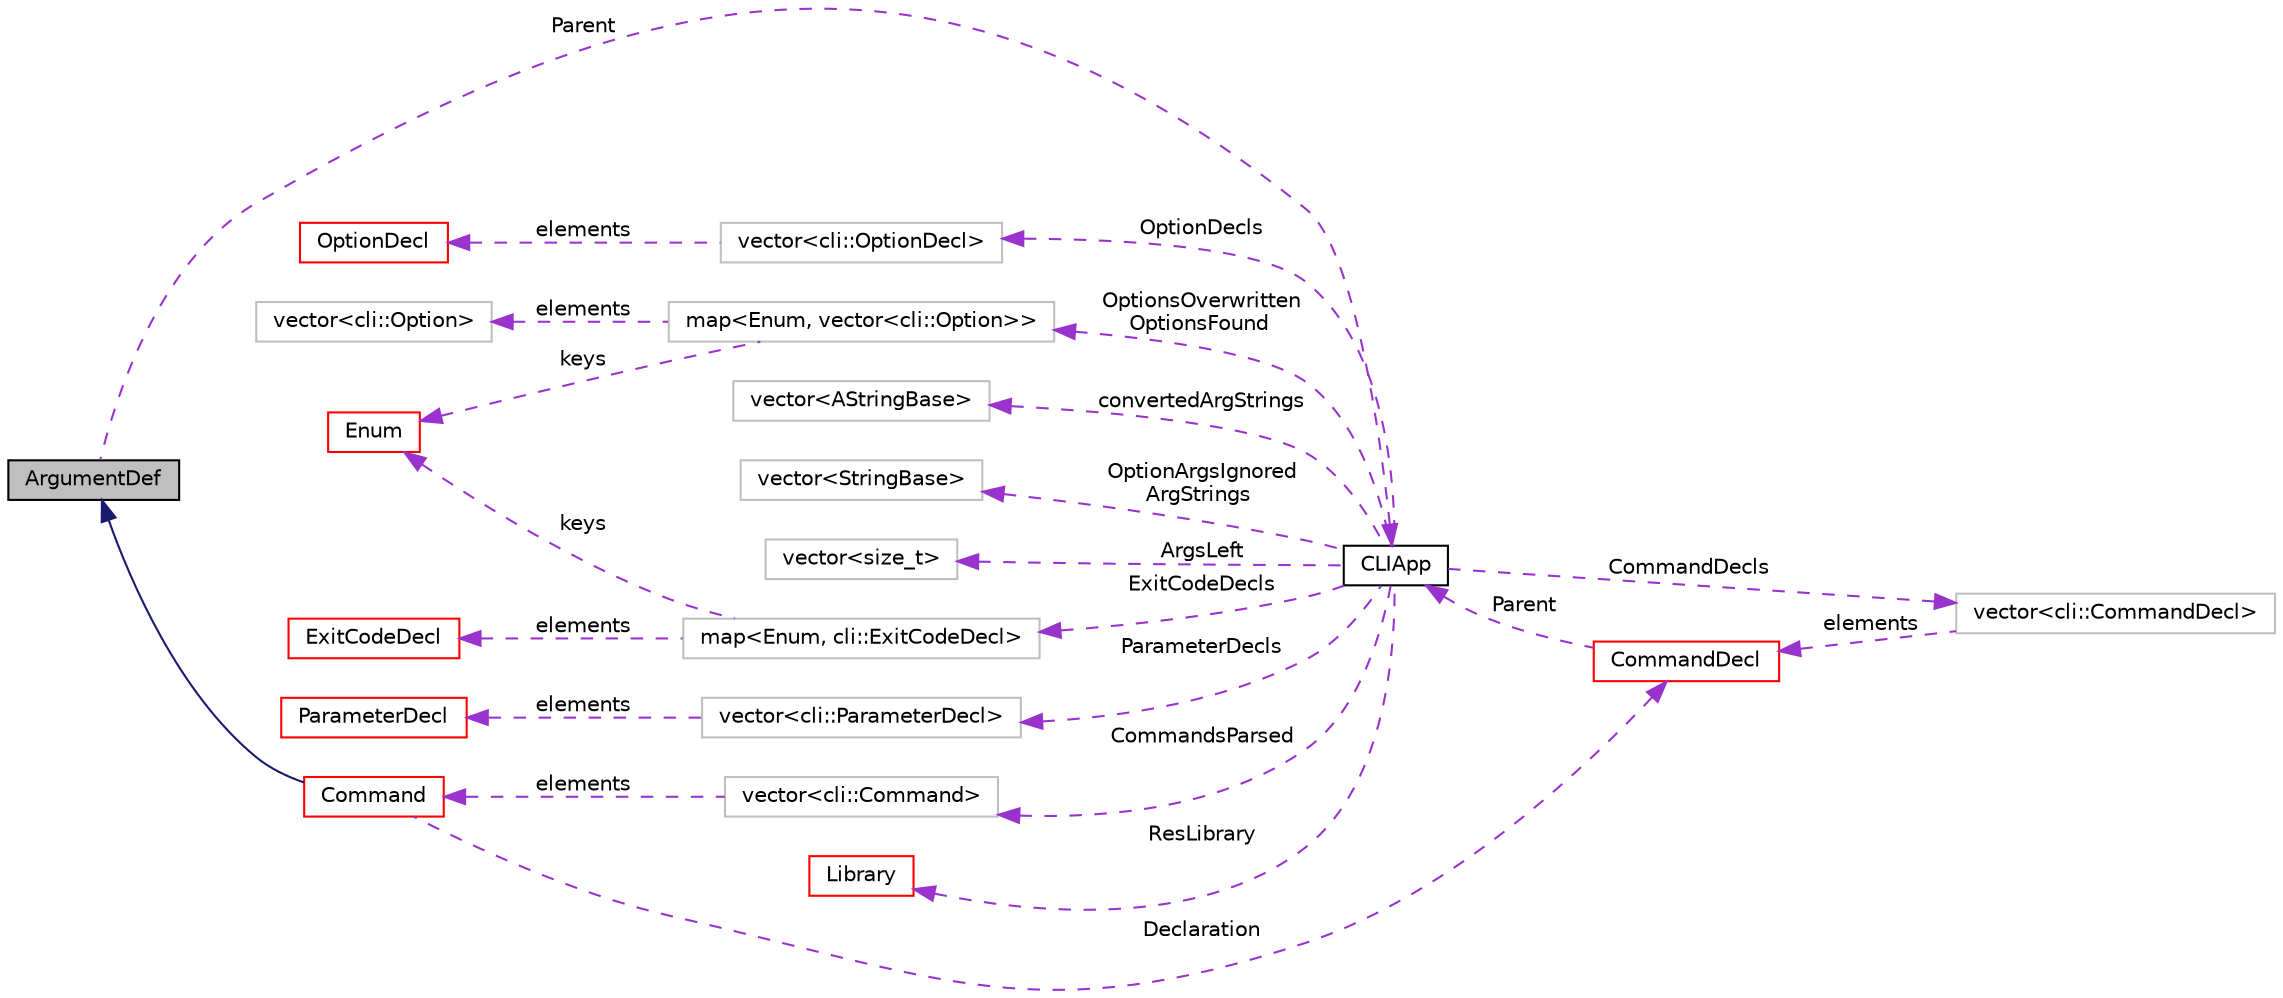 digraph "ArgumentDef"
{
  edge [fontname="Helvetica",fontsize="10",labelfontname="Helvetica",labelfontsize="10"];
  node [fontname="Helvetica",fontsize="10",shape=record];
  rankdir="LR";
  Node4 [label="ArgumentDef",height=0.2,width=0.4,color="black", fillcolor="grey75", style="filled", fontcolor="black"];
  Node6 [label="vector\<cli::OptionDecl\>",height=0.2,width=0.4,color="grey75", fillcolor="white", style="filled"];
  Node48 [label="map\<Enum, vector\<cli::Option\>\>",height=0.2,width=0.4,color="grey75", fillcolor="white", style="filled"];
  Node49 [label="vector\<cli::Option\>",height=0.2,width=0.4,color="grey75", fillcolor="white", style="filled"];
  Node17 [label="vector\<AStringBase\>",height=0.2,width=0.4,color="grey75", fillcolor="white", style="filled"];
  Node37 [label="vector\<StringBase\>",height=0.2,width=0.4,color="grey75", fillcolor="white", style="filled"];
  Node51 [label="vector\<size_t\>",height=0.2,width=0.4,color="grey75", fillcolor="white", style="filled"];
  Node52 [label="vector\<cli::Command\>",height=0.2,width=0.4,color="grey75", fillcolor="white", style="filled"];
  Node61 [label="map\<Enum, cli::ExitCodeDecl\>",height=0.2,width=0.4,color="grey75", fillcolor="white", style="filled"];
  Node64 [label="vector\<cli::ParameterDecl\>",height=0.2,width=0.4,color="grey75", fillcolor="white", style="filled"];
  Node65 [label="vector\<cli::CommandDecl\>",height=0.2,width=0.4,color="grey75", fillcolor="white", style="filled"];
  Node4 -> Node53 [dir="back",color="midnightblue",fontsize="10",style="solid",fontname="Helvetica"];
  Node5 -> Node4 [dir="back",color="darkorchid3",fontsize="10",style="dashed",label=" Parent" ,fontname="Helvetica"];
  Node5 -> Node58 [dir="back",color="darkorchid3",fontsize="10",style="dashed",label=" Parent" ,fontname="Helvetica"];
  Node6 -> Node5 [dir="back",color="darkorchid3",fontsize="10",style="dashed",label=" OptionDecls" ,fontname="Helvetica"];
  Node7 -> Node6 [dir="back",color="darkorchid3",fontsize="10",style="dashed",label=" elements" ,fontname="Helvetica"];
  Node9 -> Node5 [dir="back",color="darkorchid3",fontsize="10",style="dashed",label=" ResLibrary" ,fontname="Helvetica"];
  Node17 -> Node5 [dir="back",color="darkorchid3",fontsize="10",style="dashed",label=" convertedArgStrings" ,fontname="Helvetica"];
  Node37 -> Node5 [dir="back",color="darkorchid3",fontsize="10",style="dashed",label=" OptionArgsIgnored\nArgStrings" ,fontname="Helvetica"];
  Node44 -> Node48 [dir="back",color="darkorchid3",fontsize="10",style="dashed",label=" keys" ,fontname="Helvetica"];
  Node44 -> Node61 [dir="back",color="darkorchid3",fontsize="10",style="dashed",label=" keys" ,fontname="Helvetica"];
  Node48 -> Node5 [dir="back",color="darkorchid3",fontsize="10",style="dashed",label=" OptionsOverwritten\nOptionsFound" ,fontname="Helvetica"];
  Node49 -> Node48 [dir="back",color="darkorchid3",fontsize="10",style="dashed",label=" elements" ,fontname="Helvetica"];
  Node51 -> Node5 [dir="back",color="darkorchid3",fontsize="10",style="dashed",label=" ArgsLeft" ,fontname="Helvetica"];
  Node52 -> Node5 [dir="back",color="darkorchid3",fontsize="10",style="dashed",label=" CommandsParsed" ,fontname="Helvetica"];
  Node53 -> Node52 [dir="back",color="darkorchid3",fontsize="10",style="dashed",label=" elements" ,fontname="Helvetica"];
  Node56 -> Node64 [dir="back",color="darkorchid3",fontsize="10",style="dashed",label=" elements" ,fontname="Helvetica"];
  Node58 -> Node53 [dir="back",color="darkorchid3",fontsize="10",style="dashed",label=" Declaration" ,fontname="Helvetica"];
  Node58 -> Node65 [dir="back",color="darkorchid3",fontsize="10",style="dashed",label=" elements" ,fontname="Helvetica"];
  Node61 -> Node5 [dir="back",color="darkorchid3",fontsize="10",style="dashed",label=" ExitCodeDecls" ,fontname="Helvetica"];
  Node62 -> Node61 [dir="back",color="darkorchid3",fontsize="10",style="dashed",label=" elements" ,fontname="Helvetica"];
  Node64 -> Node5 [dir="back",color="darkorchid3",fontsize="10",style="dashed",label=" ParameterDecls" ,fontname="Helvetica"];
  Node65 -> Node5 [dir="back",color="darkorchid3",fontsize="10",style="dashed",label=" CommandDecls" ,fontname="Helvetica"];
  Node5 [label="CLIApp",height=0.2,width=0.4,color="black", fillcolor="white", style="filled",URL="$classaworx_1_1lib_1_1cli_1_1CLIApp.html"];
  Node7 [label="OptionDecl",height=0.2,width=0.4,color="red", fillcolor="white", style="filled",URL="$structaworx_1_1lib_1_1cli_1_1OptionDecl.html"];
  Node44 [label="Enum",height=0.2,width=0.4,color="red", fillcolor="white", style="filled",URL="$structaworx_1_1lib_1_1lang_1_1Enum.html"];
  Node9 [label="Library",height=0.2,width=0.4,color="red", fillcolor="white", style="filled",URL="$classaworx_1_1lib_1_1lang_1_1Library.html"];
  Node53 [label="Command",height=0.2,width=0.4,color="red", fillcolor="white", style="filled",URL="$structaworx_1_1lib_1_1cli_1_1Command.html"];
  Node58 [label="CommandDecl",height=0.2,width=0.4,color="red", fillcolor="white", style="filled",URL="$structaworx_1_1lib_1_1cli_1_1CommandDecl.html"];
  Node62 [label="ExitCodeDecl",height=0.2,width=0.4,color="red", fillcolor="white", style="filled",URL="$structaworx_1_1lib_1_1cli_1_1ExitCodeDecl.html"];
  Node56 [label="ParameterDecl",height=0.2,width=0.4,color="red", fillcolor="white", style="filled",URL="$structaworx_1_1lib_1_1cli_1_1ParameterDecl.html"];
}

